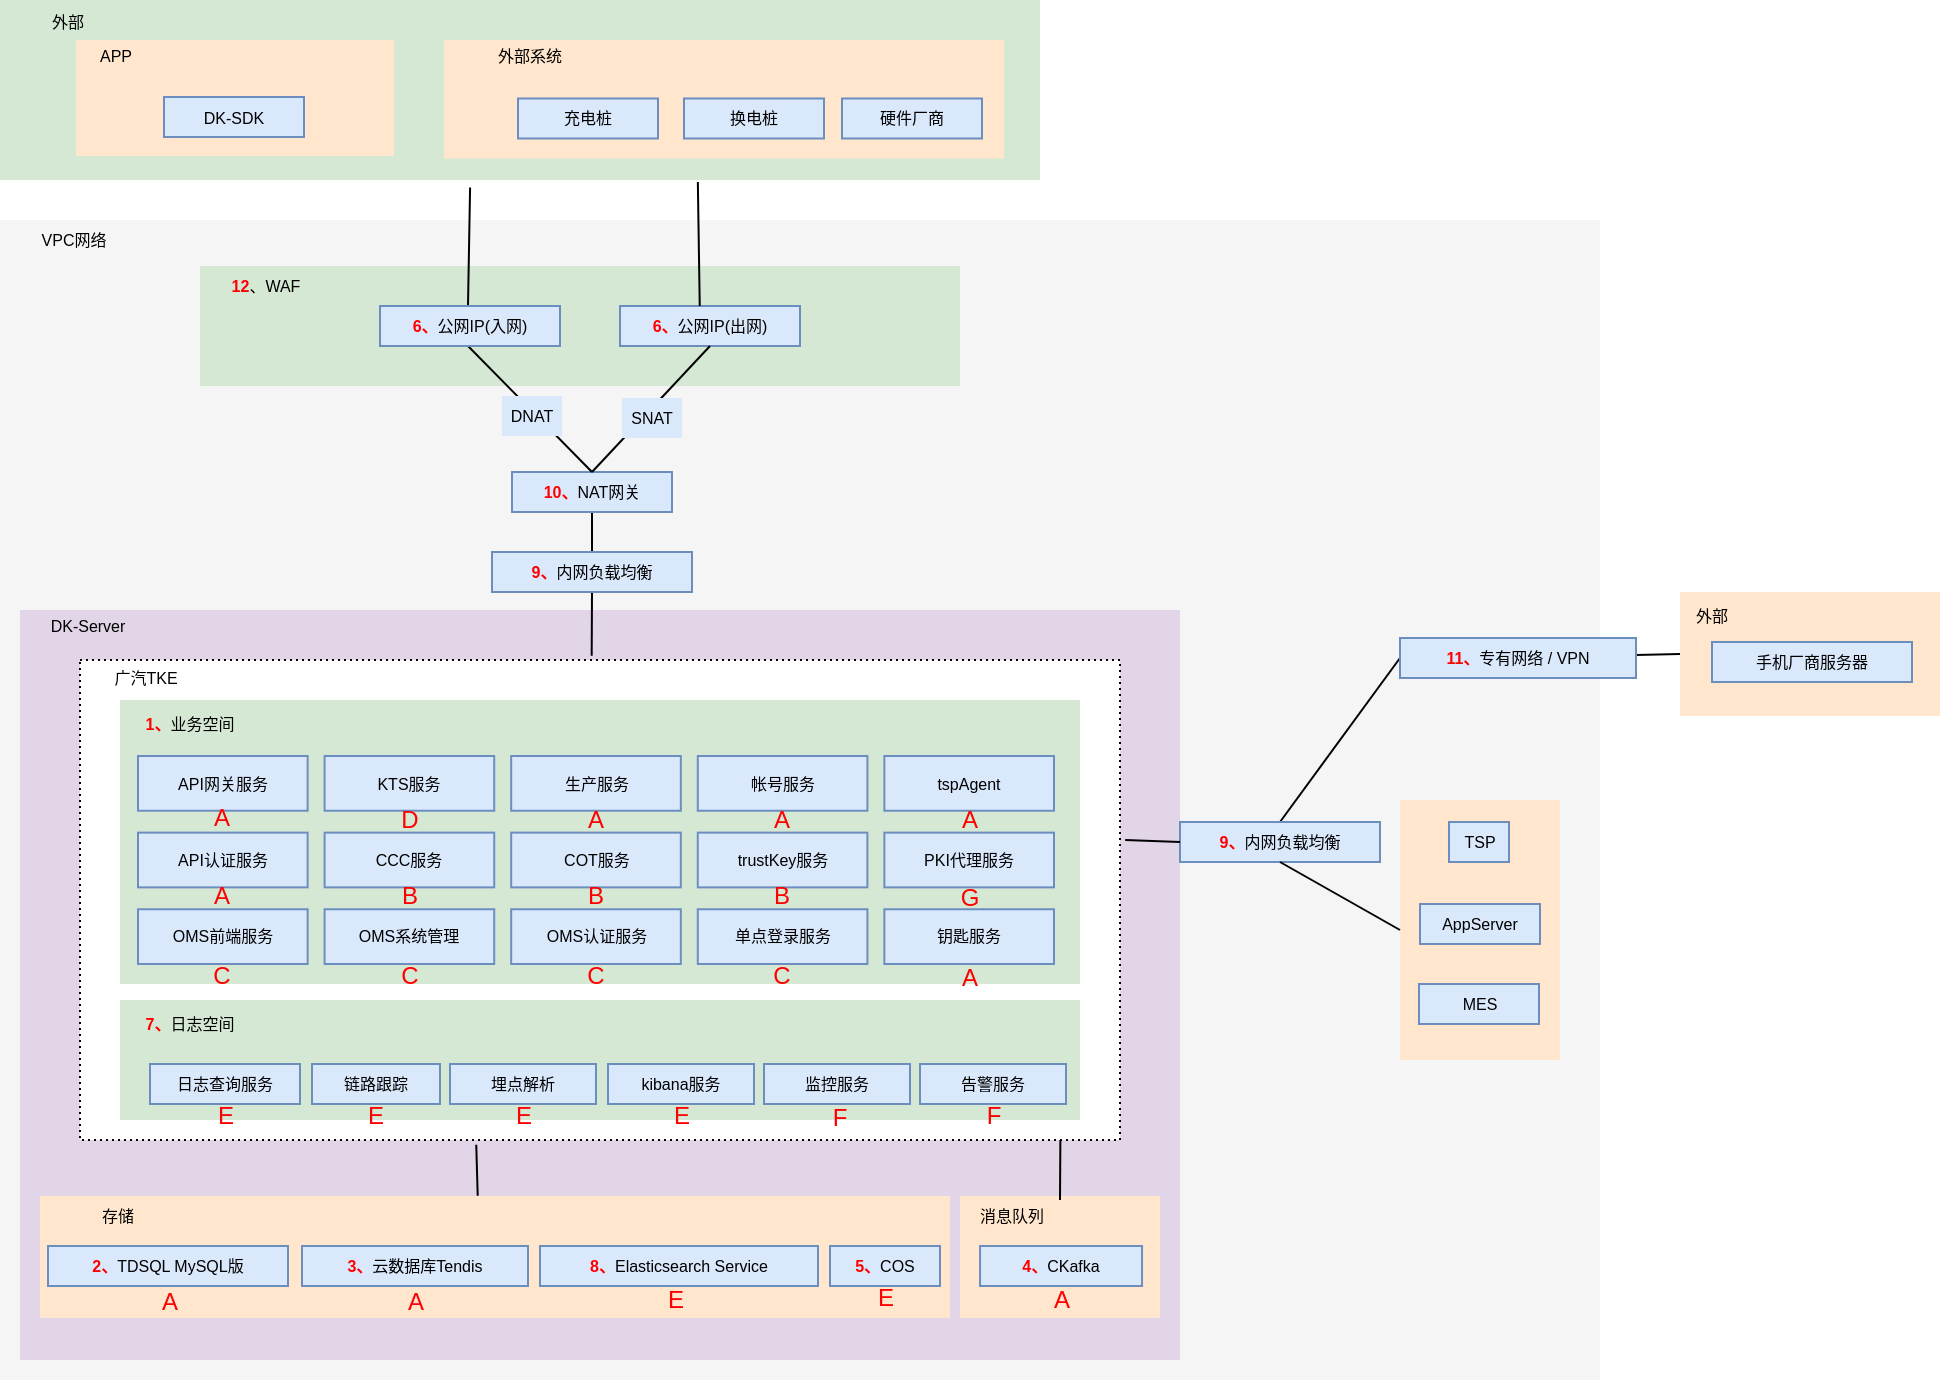 <mxfile version="20.2.7" type="github">
  <diagram id="y-8d7s2m_3A8iTxBCaHQ" name="第 1 页">
    <mxGraphModel dx="729" dy="374" grid="1" gridSize="10" guides="1" tooltips="1" connect="1" arrows="1" fold="1" page="1" pageScale="1" pageWidth="827" pageHeight="1169" math="0" shadow="0">
      <root>
        <mxCell id="0" />
        <mxCell id="1" parent="0" />
        <mxCell id="Il4r_xvN1UmDkrC7rbbu-39" value="" style="rounded=0;whiteSpace=wrap;html=1;fillColor=#ffe6cc;strokeColor=none;fontSize=8;" parent="1" vertex="1">
          <mxGeometry x="1020" y="406" width="130" height="62" as="geometry" />
        </mxCell>
        <mxCell id="Il4r_xvN1UmDkrC7rbbu-105" value="" style="rounded=0;whiteSpace=wrap;html=1;fillColor=#d5e8d4;strokeColor=none;fontSize=8;" parent="1" vertex="1">
          <mxGeometry x="180" y="110" width="520" height="90" as="geometry" />
        </mxCell>
        <mxCell id="Il4r_xvN1UmDkrC7rbbu-77" value="" style="rounded=0;whiteSpace=wrap;html=1;fillColor=#f5f5f5;strokeColor=none;fontSize=8;fontColor=#333333;" parent="1" vertex="1">
          <mxGeometry x="180" y="220" width="800" height="580" as="geometry" />
        </mxCell>
        <mxCell id="RyvJBHffLk_NA9ZkUR7R-8" value="" style="rounded=0;whiteSpace=wrap;html=1;dashed=1;dashPattern=1 2;fontSize=8;fillColor=#e1d5e7;strokeColor=none;" parent="1" vertex="1">
          <mxGeometry x="190" y="415" width="580" height="375" as="geometry" />
        </mxCell>
        <mxCell id="Il4r_xvN1UmDkrC7rbbu-6" value="" style="rounded=0;whiteSpace=wrap;html=1;dashed=1;dashPattern=1 2;fontSize=8;" parent="1" vertex="1">
          <mxGeometry x="220" y="440" width="520" height="240" as="geometry" />
        </mxCell>
        <mxCell id="Il4r_xvN1UmDkrC7rbbu-79" value="" style="rounded=0;whiteSpace=wrap;html=1;fillColor=#d5e8d4;strokeColor=none;fontSize=8;" parent="1" vertex="1">
          <mxGeometry x="280" y="243" width="380" height="60" as="geometry" />
        </mxCell>
        <mxCell id="Il4r_xvN1UmDkrC7rbbu-57" value="" style="rounded=0;whiteSpace=wrap;html=1;fillColor=#ffe6cc;strokeColor=none;fontSize=8;" parent="1" vertex="1">
          <mxGeometry x="200" y="708" width="455" height="61" as="geometry" />
        </mxCell>
        <mxCell id="Il4r_xvN1UmDkrC7rbbu-15" value="" style="endArrow=none;html=1;rounded=0;entryX=0.5;entryY=0;entryDx=0;entryDy=0;exitX=0.5;exitY=1;exitDx=0;exitDy=0;fontSize=8;" parent="1" source="Il4r_xvN1UmDkrC7rbbu-46" target="Il4r_xvN1UmDkrC7rbbu-36" edge="1">
          <mxGeometry width="50" height="50" relative="1" as="geometry">
            <mxPoint x="-20" y="540" as="sourcePoint" />
            <mxPoint x="80" y="538.93" as="targetPoint" />
          </mxGeometry>
        </mxCell>
        <mxCell id="Il4r_xvN1UmDkrC7rbbu-7" value="&lt;font style=&quot;font-size: 8px;&quot;&gt;广汽TKE&lt;/font&gt;" style="rounded=0;whiteSpace=wrap;html=1;fillColor=none;strokeColor=none;fontSize=8;" parent="1" vertex="1">
          <mxGeometry x="220" y="439" width="66" height="20" as="geometry" />
        </mxCell>
        <mxCell id="Il4r_xvN1UmDkrC7rbbu-25" value="" style="rounded=0;whiteSpace=wrap;html=1;fillColor=#d5e8d4;strokeColor=none;fontSize=8;" parent="1" vertex="1">
          <mxGeometry x="240" y="460" width="480" height="142" as="geometry" />
        </mxCell>
        <mxCell id="Il4r_xvN1UmDkrC7rbbu-27" value="&lt;b&gt;&lt;font color=&quot;#ff0000&quot;&gt;1、&lt;/font&gt;&lt;/b&gt;业务空间" style="rounded=0;whiteSpace=wrap;html=1;fillColor=none;strokeColor=none;fontSize=8;" parent="1" vertex="1">
          <mxGeometry x="240" y="462" width="70" height="20" as="geometry" />
        </mxCell>
        <mxCell id="Il4r_xvN1UmDkrC7rbbu-35" value="" style="endArrow=none;html=1;rounded=0;fontSize=8;entryX=0.492;entryY=-0.009;entryDx=0;entryDy=0;exitX=0.5;exitY=1;exitDx=0;exitDy=0;entryPerimeter=0;" parent="1" source="Il4r_xvN1UmDkrC7rbbu-36" target="Il4r_xvN1UmDkrC7rbbu-6" edge="1">
          <mxGeometry width="50" height="50" relative="1" as="geometry">
            <mxPoint x="110" y="537.83" as="sourcePoint" />
            <mxPoint x="204" y="538.05" as="targetPoint" />
          </mxGeometry>
        </mxCell>
        <mxCell id="Il4r_xvN1UmDkrC7rbbu-36" value="&lt;b&gt;&lt;font color=&quot;#ff0000&quot;&gt;9、&lt;/font&gt;&lt;/b&gt;内网负载均衡" style="rounded=0;whiteSpace=wrap;html=1;fillColor=#dae8fc;strokeColor=#6c8ebf;fontSize=8;" parent="1" vertex="1">
          <mxGeometry x="426" y="386" width="100" height="20" as="geometry" />
        </mxCell>
        <mxCell id="Il4r_xvN1UmDkrC7rbbu-40" value="外部" style="rounded=0;whiteSpace=wrap;html=1;strokeColor=none;fillColor=none;fontSize=8;" parent="1" vertex="1">
          <mxGeometry x="1007" y="408" width="58" height="20" as="geometry" />
        </mxCell>
        <mxCell id="Il4r_xvN1UmDkrC7rbbu-42" value="" style="endArrow=none;html=1;rounded=0;entryX=0;entryY=0.5;entryDx=0;entryDy=0;fontSize=8;exitX=0.5;exitY=0;exitDx=0;exitDy=0;" parent="1" source="Il4r_xvN1UmDkrC7rbbu-103" target="Il4r_xvN1UmDkrC7rbbu-41" edge="1">
          <mxGeometry width="50" height="50" relative="1" as="geometry">
            <mxPoint x="800.004" y="581.25" as="sourcePoint" />
            <mxPoint x="804.86" y="580" as="targetPoint" />
          </mxGeometry>
        </mxCell>
        <mxCell id="Il4r_xvN1UmDkrC7rbbu-43" value="" style="endArrow=none;html=1;rounded=0;fontSize=8;entryX=0;entryY=0.5;entryDx=0;entryDy=0;startArrow=none;" parent="1" source="Il4r_xvN1UmDkrC7rbbu-41" target="Il4r_xvN1UmDkrC7rbbu-39" edge="1">
          <mxGeometry width="50" height="50" relative="1" as="geometry">
            <mxPoint x="930" y="440" as="sourcePoint" />
            <mxPoint x="1047" y="551.5" as="targetPoint" />
          </mxGeometry>
        </mxCell>
        <mxCell id="Il4r_xvN1UmDkrC7rbbu-46" value="&lt;b&gt;&lt;font color=&quot;#ff0000&quot;&gt;10、&lt;/font&gt;&lt;/b&gt;NAT网关" style="rounded=0;whiteSpace=wrap;html=1;fillColor=#dae8fc;strokeColor=#6c8ebf;fontSize=8;" parent="1" vertex="1">
          <mxGeometry x="436" y="346" width="80" height="20" as="geometry" />
        </mxCell>
        <mxCell id="Il4r_xvN1UmDkrC7rbbu-48" value="" style="endArrow=none;html=1;rounded=0;entryX=0.5;entryY=0;entryDx=0;entryDy=0;exitX=0.5;exitY=1;exitDx=0;exitDy=0;fontSize=8;" parent="1" target="Il4r_xvN1UmDkrC7rbbu-46" edge="1">
          <mxGeometry width="50" height="50" relative="1" as="geometry">
            <mxPoint x="414" y="283" as="sourcePoint" />
            <mxPoint x="-30" y="564.71" as="targetPoint" />
          </mxGeometry>
        </mxCell>
        <mxCell id="Il4r_xvN1UmDkrC7rbbu-99" value="DNAT" style="edgeLabel;align=center;verticalAlign=middle;resizable=0;points=[];fontSize=20;fontFamily=Architects Daughter;labelBackgroundColor=default;html=1;fontColor=none;noLabel=1;" parent="Il4r_xvN1UmDkrC7rbbu-48" vertex="1" connectable="0">
          <mxGeometry x="0.138" y="1" relative="1" as="geometry">
            <mxPoint as="offset" />
          </mxGeometry>
        </mxCell>
        <mxCell id="Il4r_xvN1UmDkrC7rbbu-49" value="&lt;b&gt;&lt;font color=&quot;#ff0000&quot;&gt;6、&lt;/font&gt;&lt;/b&gt;公网IP(出网)" style="rounded=0;whiteSpace=wrap;html=1;fillColor=#dae8fc;strokeColor=#6c8ebf;fontSize=8;" parent="1" vertex="1">
          <mxGeometry x="490" y="263" width="90" height="20" as="geometry" />
        </mxCell>
        <mxCell id="Il4r_xvN1UmDkrC7rbbu-50" value="" style="endArrow=none;html=1;rounded=0;exitX=0.5;exitY=1;exitDx=0;exitDy=0;entryX=0.5;entryY=0;entryDx=0;entryDy=0;fontSize=8;" parent="1" source="Il4r_xvN1UmDkrC7rbbu-49" target="Il4r_xvN1UmDkrC7rbbu-46" edge="1">
          <mxGeometry width="50" height="50" relative="1" as="geometry">
            <mxPoint x="-100" y="595" as="sourcePoint" />
            <mxPoint x="115" y="450" as="targetPoint" />
          </mxGeometry>
        </mxCell>
        <mxCell id="Il4r_xvN1UmDkrC7rbbu-53" value="" style="endArrow=none;html=1;rounded=0;entryX=0.443;entryY=0;entryDx=0;entryDy=0;entryPerimeter=0;fontSize=8;exitX=0.671;exitY=1.011;exitDx=0;exitDy=0;exitPerimeter=0;" parent="1" source="Il4r_xvN1UmDkrC7rbbu-105" target="Il4r_xvN1UmDkrC7rbbu-49" edge="1">
          <mxGeometry width="50" height="50" relative="1" as="geometry">
            <mxPoint x="527" y="200" as="sourcePoint" />
            <mxPoint x="183" y="351" as="targetPoint" />
          </mxGeometry>
        </mxCell>
        <mxCell id="Il4r_xvN1UmDkrC7rbbu-54" value="" style="endArrow=none;html=1;rounded=0;entryX=0.5;entryY=0;entryDx=0;entryDy=0;fontSize=8;exitX=0.452;exitY=1.042;exitDx=0;exitDy=0;exitPerimeter=0;" parent="1" source="Il4r_xvN1UmDkrC7rbbu-105" edge="1">
          <mxGeometry width="50" height="50" relative="1" as="geometry">
            <mxPoint x="410" y="200" as="sourcePoint" />
            <mxPoint x="414" y="263" as="targetPoint" />
          </mxGeometry>
        </mxCell>
        <mxCell id="Il4r_xvN1UmDkrC7rbbu-56" value="" style="endArrow=none;html=1;rounded=0;fontSize=8;exitX=0.381;exitY=1.01;exitDx=0;exitDy=0;exitPerimeter=0;entryX=0.481;entryY=-0.002;entryDx=0;entryDy=0;entryPerimeter=0;" parent="1" source="Il4r_xvN1UmDkrC7rbbu-6" target="Il4r_xvN1UmDkrC7rbbu-57" edge="1">
          <mxGeometry width="50" height="50" relative="1" as="geometry">
            <mxPoint x="470" y="680" as="sourcePoint" />
            <mxPoint x="420" y="710" as="targetPoint" />
          </mxGeometry>
        </mxCell>
        <mxCell id="Il4r_xvN1UmDkrC7rbbu-58" value="存储" style="rounded=0;whiteSpace=wrap;html=1;strokeColor=none;fillColor=none;fontSize=8;" parent="1" vertex="1">
          <mxGeometry x="206" y="708" width="66" height="20" as="geometry" />
        </mxCell>
        <mxCell id="Il4r_xvN1UmDkrC7rbbu-61" value="&lt;b&gt;&lt;font color=&quot;#ff0000&quot;&gt;8、&lt;/font&gt;&lt;/b&gt;Elasticsearch Service" style="rounded=0;whiteSpace=wrap;html=1;fillColor=#dae8fc;strokeColor=#6c8ebf;fontSize=8;" parent="1" vertex="1">
          <mxGeometry x="450" y="733" width="139" height="20" as="geometry" />
        </mxCell>
        <mxCell id="Il4r_xvN1UmDkrC7rbbu-63" value="&lt;b&gt;&lt;font color=&quot;#ff0000&quot;&gt;2、&lt;/font&gt;&lt;/b&gt;TDSQL MySQL版" style="rounded=0;whiteSpace=wrap;html=1;fillColor=#dae8fc;strokeColor=#6c8ebf;fontSize=8;" parent="1" vertex="1">
          <mxGeometry x="204" y="733" width="120" height="20" as="geometry" />
        </mxCell>
        <mxCell id="Il4r_xvN1UmDkrC7rbbu-64" value="&lt;b&gt;&lt;font color=&quot;#ff0000&quot;&gt;3、&lt;/font&gt;&lt;/b&gt;云数据库Tendis" style="rounded=0;whiteSpace=wrap;html=1;fillColor=#dae8fc;strokeColor=#6c8ebf;fontSize=8;" parent="1" vertex="1">
          <mxGeometry x="331" y="733" width="113" height="20" as="geometry" />
        </mxCell>
        <mxCell id="Il4r_xvN1UmDkrC7rbbu-76" value="" style="group" parent="1" vertex="1" connectable="0">
          <mxGeometry x="249" y="488" width="487" height="177" as="geometry" />
        </mxCell>
        <mxCell id="Il4r_xvN1UmDkrC7rbbu-26" value="API网关服务" style="rounded=0;whiteSpace=wrap;html=1;fillColor=#dae8fc;strokeColor=#6c8ebf;fontSize=8;verticalAlign=middle;flipH=1;" parent="Il4r_xvN1UmDkrC7rbbu-76" vertex="1">
          <mxGeometry width="84.815" height="27.368" as="geometry" />
        </mxCell>
        <mxCell id="Il4r_xvN1UmDkrC7rbbu-29" value="API认证服务" style="rounded=0;whiteSpace=wrap;html=1;fillColor=#dae8fc;strokeColor=#6c8ebf;fontSize=8;verticalAlign=middle;flipH=1;" parent="Il4r_xvN1UmDkrC7rbbu-76" vertex="1">
          <mxGeometry y="38.316" width="84.815" height="27.368" as="geometry" />
        </mxCell>
        <mxCell id="Il4r_xvN1UmDkrC7rbbu-66" value="KTS服务" style="rounded=0;whiteSpace=wrap;html=1;fillColor=#dae8fc;strokeColor=#6c8ebf;fontSize=8;verticalAlign=middle;" parent="Il4r_xvN1UmDkrC7rbbu-76" vertex="1">
          <mxGeometry x="93.296" width="84.815" height="27.368" as="geometry" />
        </mxCell>
        <mxCell id="Il4r_xvN1UmDkrC7rbbu-67" value="生产服务" style="rounded=0;whiteSpace=wrap;html=1;fillColor=#dae8fc;strokeColor=#6c8ebf;fontSize=8;verticalAlign=middle;" parent="Il4r_xvN1UmDkrC7rbbu-76" vertex="1">
          <mxGeometry x="186.593" width="84.815" height="27.368" as="geometry" />
        </mxCell>
        <mxCell id="Il4r_xvN1UmDkrC7rbbu-68" value="帐号服务" style="rounded=0;whiteSpace=wrap;html=1;fillColor=#dae8fc;strokeColor=#6c8ebf;fontSize=8;verticalAlign=middle;" parent="Il4r_xvN1UmDkrC7rbbu-76" vertex="1">
          <mxGeometry x="279.889" width="84.815" height="27.368" as="geometry" />
        </mxCell>
        <mxCell id="Il4r_xvN1UmDkrC7rbbu-69" value="tspAgent" style="rounded=0;whiteSpace=wrap;html=1;fillColor=#dae8fc;strokeColor=#6c8ebf;fontSize=8;verticalAlign=middle;" parent="Il4r_xvN1UmDkrC7rbbu-76" vertex="1">
          <mxGeometry x="373.185" width="84.815" height="27.368" as="geometry" />
        </mxCell>
        <mxCell id="Il4r_xvN1UmDkrC7rbbu-70" value="OMS认证服务" style="rounded=0;whiteSpace=wrap;html=1;fillColor=#dae8fc;strokeColor=#6c8ebf;fontSize=8;verticalAlign=middle;" parent="Il4r_xvN1UmDkrC7rbbu-76" vertex="1">
          <mxGeometry x="186.593" y="76.632" width="84.815" height="27.368" as="geometry" />
        </mxCell>
        <mxCell id="Il4r_xvN1UmDkrC7rbbu-30" value="CCC服务" style="rounded=0;whiteSpace=wrap;html=1;fillColor=#dae8fc;strokeColor=#6c8ebf;fontSize=8;verticalAlign=middle;flipH=1;" parent="Il4r_xvN1UmDkrC7rbbu-76" vertex="1">
          <mxGeometry x="93.296" y="38.316" width="84.815" height="27.368" as="geometry" />
        </mxCell>
        <mxCell id="Il4r_xvN1UmDkrC7rbbu-28" value="COT服务" style="rounded=0;whiteSpace=wrap;html=1;fillColor=#dae8fc;strokeColor=#6c8ebf;fontSize=8;verticalAlign=middle;flipH=1;" parent="Il4r_xvN1UmDkrC7rbbu-76" vertex="1">
          <mxGeometry x="186.593" y="38.316" width="84.815" height="27.368" as="geometry" />
        </mxCell>
        <mxCell id="Il4r_xvN1UmDkrC7rbbu-65" value="钥匙服务" style="rounded=0;whiteSpace=wrap;html=1;fillColor=#dae8fc;strokeColor=#6c8ebf;fontSize=8;verticalAlign=middle;flipH=1;" parent="Il4r_xvN1UmDkrC7rbbu-76" vertex="1">
          <mxGeometry x="373.185" y="76.632" width="84.815" height="27.368" as="geometry" />
        </mxCell>
        <mxCell id="Il4r_xvN1UmDkrC7rbbu-71" value="OMS前端服务" style="rounded=0;whiteSpace=wrap;html=1;fillColor=#dae8fc;strokeColor=#6c8ebf;fontSize=8;verticalAlign=middle;" parent="Il4r_xvN1UmDkrC7rbbu-76" vertex="1">
          <mxGeometry y="76.632" width="84.815" height="27.368" as="geometry" />
        </mxCell>
        <mxCell id="Il4r_xvN1UmDkrC7rbbu-72" value="单点登录服务" style="rounded=0;whiteSpace=wrap;html=1;fillColor=#dae8fc;strokeColor=#6c8ebf;fontSize=8;verticalAlign=middle;" parent="Il4r_xvN1UmDkrC7rbbu-76" vertex="1">
          <mxGeometry x="279.889" y="76.632" width="84.815" height="27.368" as="geometry" />
        </mxCell>
        <mxCell id="Il4r_xvN1UmDkrC7rbbu-73" value="OMS系统管理" style="rounded=0;whiteSpace=wrap;html=1;fillColor=#dae8fc;strokeColor=#6c8ebf;fontSize=8;verticalAlign=middle;" parent="Il4r_xvN1UmDkrC7rbbu-76" vertex="1">
          <mxGeometry x="93.296" y="76.632" width="84.815" height="27.368" as="geometry" />
        </mxCell>
        <mxCell id="Il4r_xvN1UmDkrC7rbbu-74" value="PKI代理服务" style="rounded=0;whiteSpace=wrap;html=1;fillColor=#dae8fc;strokeColor=#6c8ebf;fontSize=8;verticalAlign=middle;" parent="Il4r_xvN1UmDkrC7rbbu-76" vertex="1">
          <mxGeometry x="373.185" y="38.316" width="84.815" height="27.368" as="geometry" />
        </mxCell>
        <mxCell id="Il4r_xvN1UmDkrC7rbbu-75" value="trustKey服务" style="rounded=0;whiteSpace=wrap;html=1;fillColor=#dae8fc;strokeColor=#6c8ebf;fontSize=8;verticalAlign=middle;flipH=1;" parent="Il4r_xvN1UmDkrC7rbbu-76" vertex="1">
          <mxGeometry x="279.889" y="38.316" width="84.815" height="27.368" as="geometry" />
        </mxCell>
        <mxCell id="QIMJZKI3PcaRtoZogqF6-4" value="C" style="rounded=0;whiteSpace=wrap;html=1;fontColor=#FF0000;fillColor=none;strokeColor=none;" vertex="1" parent="Il4r_xvN1UmDkrC7rbbu-76">
          <mxGeometry x="34.41" y="103" width="16" height="14" as="geometry" />
        </mxCell>
        <mxCell id="QIMJZKI3PcaRtoZogqF6-3" value="C" style="rounded=0;whiteSpace=wrap;html=1;fontColor=#FF0000;fillColor=none;strokeColor=none;" vertex="1" parent="Il4r_xvN1UmDkrC7rbbu-76">
          <mxGeometry x="127.7" y="103" width="16" height="14" as="geometry" />
        </mxCell>
        <mxCell id="QIMJZKI3PcaRtoZogqF6-5" value="C" style="rounded=0;whiteSpace=wrap;html=1;fontColor=#FF0000;fillColor=none;strokeColor=none;" vertex="1" parent="Il4r_xvN1UmDkrC7rbbu-76">
          <mxGeometry x="221" y="103" width="16" height="14" as="geometry" />
        </mxCell>
        <mxCell id="QIMJZKI3PcaRtoZogqF6-6" value="C" style="rounded=0;whiteSpace=wrap;html=1;fontColor=#FF0000;fillColor=none;strokeColor=none;" vertex="1" parent="Il4r_xvN1UmDkrC7rbbu-76">
          <mxGeometry x="314.3" y="103" width="16" height="14" as="geometry" />
        </mxCell>
        <mxCell id="QIMJZKI3PcaRtoZogqF6-7" value="D" style="rounded=0;whiteSpace=wrap;html=1;fontColor=#FF0000;fillColor=none;strokeColor=none;" vertex="1" parent="Il4r_xvN1UmDkrC7rbbu-76">
          <mxGeometry x="127.7" y="25.32" width="16" height="14" as="geometry" />
        </mxCell>
        <mxCell id="QIMJZKI3PcaRtoZogqF6-37" value="A" style="rounded=0;whiteSpace=wrap;html=1;fontColor=#FF0000;fillColor=none;strokeColor=none;" vertex="1" parent="Il4r_xvN1UmDkrC7rbbu-76">
          <mxGeometry x="34.41" y="24.32" width="16" height="14" as="geometry" />
        </mxCell>
        <mxCell id="QIMJZKI3PcaRtoZogqF6-38" value="A" style="rounded=0;whiteSpace=wrap;html=1;fontColor=#FF0000;fillColor=none;strokeColor=none;" vertex="1" parent="Il4r_xvN1UmDkrC7rbbu-76">
          <mxGeometry x="34.41" y="63.0" width="16" height="14" as="geometry" />
        </mxCell>
        <mxCell id="QIMJZKI3PcaRtoZogqF6-39" value="B" style="rounded=0;whiteSpace=wrap;html=1;fontColor=#FF0000;fillColor=none;strokeColor=none;" vertex="1" parent="Il4r_xvN1UmDkrC7rbbu-76">
          <mxGeometry x="127.7" y="63.0" width="16" height="14" as="geometry" />
        </mxCell>
        <mxCell id="QIMJZKI3PcaRtoZogqF6-40" value="B" style="rounded=0;whiteSpace=wrap;html=1;fontColor=#FF0000;fillColor=none;strokeColor=none;" vertex="1" parent="Il4r_xvN1UmDkrC7rbbu-76">
          <mxGeometry x="221.0" y="63.32" width="16" height="14" as="geometry" />
        </mxCell>
        <mxCell id="QIMJZKI3PcaRtoZogqF6-41" value="B" style="rounded=0;whiteSpace=wrap;html=1;fontColor=#FF0000;fillColor=none;strokeColor=none;" vertex="1" parent="Il4r_xvN1UmDkrC7rbbu-76">
          <mxGeometry x="314.3" y="63.32" width="16" height="14" as="geometry" />
        </mxCell>
        <mxCell id="QIMJZKI3PcaRtoZogqF6-42" value="A" style="rounded=0;whiteSpace=wrap;html=1;fontColor=#FF0000;fillColor=none;strokeColor=none;" vertex="1" parent="Il4r_xvN1UmDkrC7rbbu-76">
          <mxGeometry x="407.59" y="25.0" width="16" height="14" as="geometry" />
        </mxCell>
        <mxCell id="QIMJZKI3PcaRtoZogqF6-43" value="G" style="rounded=0;whiteSpace=wrap;html=1;fontColor=#FF0000;fillColor=none;strokeColor=none;" vertex="1" parent="Il4r_xvN1UmDkrC7rbbu-76">
          <mxGeometry x="407.59" y="64.32" width="16" height="14" as="geometry" />
        </mxCell>
        <mxCell id="QIMJZKI3PcaRtoZogqF6-44" value="A" style="rounded=0;whiteSpace=wrap;html=1;fontColor=#FF0000;fillColor=none;strokeColor=none;" vertex="1" parent="Il4r_xvN1UmDkrC7rbbu-76">
          <mxGeometry x="407.59" y="104" width="16" height="14" as="geometry" />
        </mxCell>
        <mxCell id="QIMJZKI3PcaRtoZogqF6-47" value="A" style="rounded=0;whiteSpace=wrap;html=1;fontColor=#FF0000;fillColor=none;strokeColor=none;" vertex="1" parent="Il4r_xvN1UmDkrC7rbbu-76">
          <mxGeometry x="314.3" y="25" width="16" height="14" as="geometry" />
        </mxCell>
        <mxCell id="QIMJZKI3PcaRtoZogqF6-15" value="A" style="rounded=0;whiteSpace=wrap;html=1;fontColor=#FF0000;fillColor=none;strokeColor=none;" vertex="1" parent="Il4r_xvN1UmDkrC7rbbu-76">
          <mxGeometry x="221.0" y="25.32" width="16" height="14" as="geometry" />
        </mxCell>
        <mxCell id="Il4r_xvN1UmDkrC7rbbu-78" value="&lt;font style=&quot;font-size: 8px;&quot;&gt;VPC网络&lt;/font&gt;" style="rounded=0;whiteSpace=wrap;html=1;fillColor=none;strokeColor=none;fontSize=8;" parent="1" vertex="1">
          <mxGeometry x="184" y="220" width="66" height="20" as="geometry" />
        </mxCell>
        <mxCell id="Il4r_xvN1UmDkrC7rbbu-80" value="&lt;font style=&quot;font-size: 8px;&quot;&gt;&lt;b&gt;&lt;font color=&quot;#ff0000&quot;&gt;12&lt;/font&gt;&lt;/b&gt;、WAF&lt;/font&gt;" style="rounded=0;whiteSpace=wrap;html=1;fillColor=none;strokeColor=none;fontSize=8;" parent="1" vertex="1">
          <mxGeometry x="280" y="243" width="66" height="20" as="geometry" />
        </mxCell>
        <mxCell id="Il4r_xvN1UmDkrC7rbbu-89" value="" style="group" parent="1" vertex="1" connectable="0">
          <mxGeometry x="240" y="610" width="480" height="60" as="geometry" />
        </mxCell>
        <mxCell id="Il4r_xvN1UmDkrC7rbbu-18" value="" style="rounded=0;whiteSpace=wrap;html=1;fillColor=#d5e8d4;strokeColor=none;fontSize=8;" parent="Il4r_xvN1UmDkrC7rbbu-89" vertex="1">
          <mxGeometry width="480" height="60" as="geometry" />
        </mxCell>
        <mxCell id="Il4r_xvN1UmDkrC7rbbu-19" value="日志查询服务" style="rounded=0;whiteSpace=wrap;html=1;fillColor=#dae8fc;strokeColor=#6c8ebf;fontSize=8;flipH=0;flipV=1;" parent="Il4r_xvN1UmDkrC7rbbu-89" vertex="1">
          <mxGeometry x="15" y="32" width="75" height="20" as="geometry" />
        </mxCell>
        <mxCell id="Il4r_xvN1UmDkrC7rbbu-23" value="&lt;b&gt;&lt;font color=&quot;#ff0000&quot;&gt;7、&lt;/font&gt;&lt;/b&gt;日志空间" style="rounded=0;whiteSpace=wrap;html=1;strokeColor=none;fillColor=none;fontSize=8;" parent="Il4r_xvN1UmDkrC7rbbu-89" vertex="1">
          <mxGeometry y="2" width="70" height="20" as="geometry" />
        </mxCell>
        <mxCell id="Il4r_xvN1UmDkrC7rbbu-24" value="链路跟踪" style="rounded=0;whiteSpace=wrap;html=1;fillColor=#dae8fc;strokeColor=#6c8ebf;fontSize=8;flipH=0;flipV=1;" parent="Il4r_xvN1UmDkrC7rbbu-89" vertex="1">
          <mxGeometry x="96" y="32" width="64" height="20" as="geometry" />
        </mxCell>
        <mxCell id="Il4r_xvN1UmDkrC7rbbu-83" value="告警服务" style="rounded=0;whiteSpace=wrap;html=1;fillColor=#dae8fc;strokeColor=#6c8ebf;fontSize=8;flipH=0;flipV=1;" parent="Il4r_xvN1UmDkrC7rbbu-89" vertex="1">
          <mxGeometry x="400" y="32" width="73" height="20" as="geometry" />
        </mxCell>
        <mxCell id="Il4r_xvN1UmDkrC7rbbu-86" value="kibana服务" style="rounded=0;whiteSpace=wrap;html=1;fillColor=#dae8fc;strokeColor=#6c8ebf;fontSize=8;flipH=0;flipV=1;" parent="Il4r_xvN1UmDkrC7rbbu-89" vertex="1">
          <mxGeometry x="244" y="32" width="73" height="20" as="geometry" />
        </mxCell>
        <mxCell id="Il4r_xvN1UmDkrC7rbbu-87" value="埋点解析" style="rounded=0;whiteSpace=wrap;html=1;fillColor=#dae8fc;strokeColor=#6c8ebf;fontSize=8;flipH=0;flipV=1;" parent="Il4r_xvN1UmDkrC7rbbu-89" vertex="1">
          <mxGeometry x="165" y="32" width="73" height="20" as="geometry" />
        </mxCell>
        <mxCell id="Il4r_xvN1UmDkrC7rbbu-88" value="监控服务" style="rounded=0;whiteSpace=wrap;html=1;fillColor=#dae8fc;strokeColor=#6c8ebf;fontSize=8;flipH=0;flipV=1;" parent="Il4r_xvN1UmDkrC7rbbu-89" vertex="1">
          <mxGeometry x="322" y="32" width="73" height="20" as="geometry" />
        </mxCell>
        <mxCell id="QIMJZKI3PcaRtoZogqF6-8" value="E" style="rounded=0;whiteSpace=wrap;html=1;fontColor=#FF0000;fillColor=none;strokeColor=none;" vertex="1" parent="Il4r_xvN1UmDkrC7rbbu-89">
          <mxGeometry x="44.5" y="51" width="16" height="14" as="geometry" />
        </mxCell>
        <mxCell id="QIMJZKI3PcaRtoZogqF6-9" value="E" style="rounded=0;whiteSpace=wrap;html=1;fontColor=#FF0000;fillColor=none;strokeColor=none;" vertex="1" parent="Il4r_xvN1UmDkrC7rbbu-89">
          <mxGeometry x="120.0" y="51" width="16" height="14" as="geometry" />
        </mxCell>
        <mxCell id="QIMJZKI3PcaRtoZogqF6-10" value="E" style="rounded=0;whiteSpace=wrap;html=1;fontColor=#FF0000;fillColor=none;strokeColor=none;" vertex="1" parent="Il4r_xvN1UmDkrC7rbbu-89">
          <mxGeometry x="193.5" y="51" width="16" height="14" as="geometry" />
        </mxCell>
        <mxCell id="QIMJZKI3PcaRtoZogqF6-13" value="F" style="rounded=0;whiteSpace=wrap;html=1;fontColor=#FF0000;fillColor=none;strokeColor=none;" vertex="1" parent="Il4r_xvN1UmDkrC7rbbu-89">
          <mxGeometry x="428.5" y="51" width="16" height="14" as="geometry" />
        </mxCell>
        <mxCell id="Il4r_xvN1UmDkrC7rbbu-93" value="&lt;b&gt;&lt;font color=&quot;#ff0000&quot;&gt;5、&lt;/font&gt;&lt;/b&gt;COS" style="rounded=0;whiteSpace=wrap;html=1;fillColor=#dae8fc;strokeColor=#6c8ebf;fontSize=8;" parent="1" vertex="1">
          <mxGeometry x="595" y="733" width="55" height="20" as="geometry" />
        </mxCell>
        <mxCell id="Il4r_xvN1UmDkrC7rbbu-94" value="" style="rounded=0;whiteSpace=wrap;html=1;fillColor=#ffe6cc;strokeColor=none;fontSize=8;" parent="1" vertex="1">
          <mxGeometry x="660" y="708" width="100" height="61" as="geometry" />
        </mxCell>
        <mxCell id="Il4r_xvN1UmDkrC7rbbu-95" value="&lt;b&gt;&lt;font color=&quot;#ff0000&quot;&gt;4、&lt;/font&gt;&lt;/b&gt;CKafka" style="rounded=0;whiteSpace=wrap;html=1;fillColor=#dae8fc;strokeColor=#6c8ebf;fontSize=8;" parent="1" vertex="1">
          <mxGeometry x="670.02" y="733" width="81" height="20" as="geometry" />
        </mxCell>
        <mxCell id="Il4r_xvN1UmDkrC7rbbu-96" value="消息队列" style="rounded=0;whiteSpace=wrap;html=1;strokeColor=none;fillColor=none;fontSize=8;" parent="1" vertex="1">
          <mxGeometry x="653" y="708" width="66" height="20" as="geometry" />
        </mxCell>
        <mxCell id="Il4r_xvN1UmDkrC7rbbu-97" value="" style="endArrow=none;html=1;rounded=0;fontSize=8;exitX=0.394;exitY=1;exitDx=0;exitDy=0;exitPerimeter=0;" parent="1" edge="1">
          <mxGeometry width="50" height="50" relative="1" as="geometry">
            <mxPoint x="710.184" y="680" as="sourcePoint" />
            <mxPoint x="710.0" y="710" as="targetPoint" />
          </mxGeometry>
        </mxCell>
        <mxCell id="Il4r_xvN1UmDkrC7rbbu-98" value="&lt;b&gt;&lt;font color=&quot;#ff0000&quot;&gt;6、&lt;/font&gt;&lt;/b&gt;公网IP(入网)" style="rounded=0;whiteSpace=wrap;html=1;fillColor=#dae8fc;strokeColor=#6c8ebf;fontSize=8;" parent="1" vertex="1">
          <mxGeometry x="370" y="263" width="90" height="20" as="geometry" />
        </mxCell>
        <mxCell id="Il4r_xvN1UmDkrC7rbbu-100" value="DNAT" style="rounded=0;whiteSpace=wrap;html=1;fillColor=#dae8fc;strokeColor=none;fontSize=8;" parent="1" vertex="1">
          <mxGeometry x="431" y="308" width="30" height="20" as="geometry" />
        </mxCell>
        <mxCell id="Il4r_xvN1UmDkrC7rbbu-101" value="SNAT" style="rounded=0;whiteSpace=wrap;html=1;fillColor=#dae8fc;strokeColor=none;fontSize=8;" parent="1" vertex="1">
          <mxGeometry x="491" y="309" width="30" height="20" as="geometry" />
        </mxCell>
        <mxCell id="Il4r_xvN1UmDkrC7rbbu-103" value="&lt;b&gt;&lt;font color=&quot;#ff0000&quot;&gt;9、&lt;/font&gt;&lt;/b&gt;内网负载均衡" style="rounded=0;whiteSpace=wrap;html=1;fillColor=#dae8fc;strokeColor=#6c8ebf;fontSize=8;" parent="1" vertex="1">
          <mxGeometry x="770" y="521" width="100" height="20" as="geometry" />
        </mxCell>
        <mxCell id="Il4r_xvN1UmDkrC7rbbu-104" value="" style="endArrow=none;html=1;rounded=0;fontSize=8;entryX=1.005;entryY=0.375;entryDx=0;entryDy=0;exitX=0;exitY=0.5;exitDx=0;exitDy=0;entryPerimeter=0;" parent="1" source="Il4r_xvN1UmDkrC7rbbu-103" target="Il4r_xvN1UmDkrC7rbbu-6" edge="1">
          <mxGeometry width="50" height="50" relative="1" as="geometry">
            <mxPoint x="629.04" y="406" as="sourcePoint" />
            <mxPoint x="629.04" y="430" as="targetPoint" />
          </mxGeometry>
        </mxCell>
        <mxCell id="Il4r_xvN1UmDkrC7rbbu-106" value="外部" style="rounded=0;whiteSpace=wrap;html=1;fillColor=none;strokeColor=none;fontSize=8;" parent="1" vertex="1">
          <mxGeometry x="181" y="110.5" width="66" height="20" as="geometry" />
        </mxCell>
        <mxCell id="RyvJBHffLk_NA9ZkUR7R-2" value="" style="rounded=0;whiteSpace=wrap;html=1;fillColor=#ffe6cc;strokeColor=none;fontSize=8;" parent="1" vertex="1">
          <mxGeometry x="218" y="130" width="159" height="58" as="geometry" />
        </mxCell>
        <mxCell id="Il4r_xvN1UmDkrC7rbbu-107" value="DK-SDK" style="rounded=0;whiteSpace=wrap;html=1;fillColor=#dae8fc;strokeColor=#6c8ebf;fontSize=8;" parent="1" vertex="1">
          <mxGeometry x="262" y="158.5" width="70" height="20" as="geometry" />
        </mxCell>
        <mxCell id="RyvJBHffLk_NA9ZkUR7R-3" value="" style="rounded=0;whiteSpace=wrap;html=1;fillColor=#ffe6cc;strokeColor=none;fontSize=8;" parent="1" vertex="1">
          <mxGeometry x="402" y="130" width="280" height="59.25" as="geometry" />
        </mxCell>
        <mxCell id="RyvJBHffLk_NA9ZkUR7R-4" value="充电桩" style="rounded=0;whiteSpace=wrap;html=1;fillColor=#dae8fc;strokeColor=#6c8ebf;fontSize=8;" parent="1" vertex="1">
          <mxGeometry x="439" y="159.25" width="70" height="20" as="geometry" />
        </mxCell>
        <mxCell id="RyvJBHffLk_NA9ZkUR7R-5" value="换电桩" style="rounded=0;whiteSpace=wrap;html=1;fillColor=#dae8fc;strokeColor=#6c8ebf;fontSize=8;" parent="1" vertex="1">
          <mxGeometry x="522" y="159.25" width="70" height="20" as="geometry" />
        </mxCell>
        <mxCell id="RyvJBHffLk_NA9ZkUR7R-6" value="外部系统" style="rounded=0;whiteSpace=wrap;html=1;fillColor=none;strokeColor=none;fontSize=8;" parent="1" vertex="1">
          <mxGeometry x="412" y="127.5" width="66" height="20" as="geometry" />
        </mxCell>
        <mxCell id="RyvJBHffLk_NA9ZkUR7R-7" value="APP" style="rounded=0;whiteSpace=wrap;html=1;fillColor=none;strokeColor=none;fontSize=8;" parent="1" vertex="1">
          <mxGeometry x="205" y="128" width="66" height="20" as="geometry" />
        </mxCell>
        <mxCell id="RyvJBHffLk_NA9ZkUR7R-9" value="&lt;font style=&quot;font-size: 8px;&quot;&gt;DK-Server&lt;/font&gt;" style="rounded=0;whiteSpace=wrap;html=1;fillColor=none;strokeColor=none;fontSize=8;" parent="1" vertex="1">
          <mxGeometry x="191" y="413" width="66" height="20" as="geometry" />
        </mxCell>
        <mxCell id="ONFPwsBDpeyf4wRMXKmU-5" value="" style="rounded=0;whiteSpace=wrap;html=1;fillColor=#ffe6cc;strokeColor=none;fontSize=8;" parent="1" vertex="1">
          <mxGeometry x="880" y="510" width="80" height="130" as="geometry" />
        </mxCell>
        <mxCell id="ONFPwsBDpeyf4wRMXKmU-4" value="TSP" style="rounded=0;whiteSpace=wrap;html=1;fillColor=#dae8fc;strokeColor=#6c8ebf;fontSize=8;" parent="1" vertex="1">
          <mxGeometry x="904.5" y="521" width="30" height="20" as="geometry" />
        </mxCell>
        <mxCell id="ONFPwsBDpeyf4wRMXKmU-7" value="AppServer" style="rounded=0;whiteSpace=wrap;html=1;fillColor=#dae8fc;strokeColor=#6c8ebf;fontSize=8;" parent="1" vertex="1">
          <mxGeometry x="890" y="562" width="60" height="20" as="geometry" />
        </mxCell>
        <mxCell id="ONFPwsBDpeyf4wRMXKmU-8" value="" style="endArrow=none;html=1;rounded=0;entryX=0;entryY=0.5;entryDx=0;entryDy=0;fontSize=8;exitX=0.5;exitY=1;exitDx=0;exitDy=0;" parent="1" source="Il4r_xvN1UmDkrC7rbbu-103" target="ONFPwsBDpeyf4wRMXKmU-5" edge="1">
          <mxGeometry width="50" height="50" relative="1" as="geometry">
            <mxPoint x="850" y="530" as="sourcePoint" />
            <mxPoint x="878.5" y="610" as="targetPoint" />
          </mxGeometry>
        </mxCell>
        <mxCell id="ONFPwsBDpeyf4wRMXKmU-9" value="硬件厂商" style="rounded=0;whiteSpace=wrap;html=1;fillColor=#dae8fc;strokeColor=#6c8ebf;fontSize=8;" parent="1" vertex="1">
          <mxGeometry x="601" y="159.25" width="70" height="20" as="geometry" />
        </mxCell>
        <mxCell id="ONFPwsBDpeyf4wRMXKmU-14" value="MES" style="rounded=0;whiteSpace=wrap;html=1;fillColor=#dae8fc;strokeColor=#6c8ebf;fontSize=8;" parent="1" vertex="1">
          <mxGeometry x="889.5" y="602" width="60" height="20" as="geometry" />
        </mxCell>
        <mxCell id="Il4r_xvN1UmDkrC7rbbu-41" value="&lt;b&gt;&lt;font color=&quot;#ff0000&quot;&gt;11、&lt;/font&gt;&lt;/b&gt;专有网络 / VPN" style="rounded=0;whiteSpace=wrap;html=1;fillColor=#dae8fc;strokeColor=#6c8ebf;fontSize=8;" parent="1" vertex="1">
          <mxGeometry x="880" y="429" width="118" height="20" as="geometry" />
        </mxCell>
        <mxCell id="QIMJZKI3PcaRtoZogqF6-48" value="E" style="rounded=0;whiteSpace=wrap;html=1;fontColor=#FF0000;fillColor=none;strokeColor=none;" vertex="1" parent="1">
          <mxGeometry x="510" y="753" width="16" height="14" as="geometry" />
        </mxCell>
        <mxCell id="QIMJZKI3PcaRtoZogqF6-49" value="E" style="rounded=0;whiteSpace=wrap;html=1;fontColor=#FF0000;fillColor=none;strokeColor=none;" vertex="1" parent="1">
          <mxGeometry x="614.5" y="752" width="16" height="14" as="geometry" />
        </mxCell>
        <mxCell id="QIMJZKI3PcaRtoZogqF6-50" value="A" style="rounded=0;whiteSpace=wrap;html=1;fontColor=#FF0000;fillColor=none;strokeColor=none;" vertex="1" parent="1">
          <mxGeometry x="379.5" y="754" width="16" height="14" as="geometry" />
        </mxCell>
        <mxCell id="QIMJZKI3PcaRtoZogqF6-51" value="A" style="rounded=0;whiteSpace=wrap;html=1;fontColor=#FF0000;fillColor=none;strokeColor=none;" vertex="1" parent="1">
          <mxGeometry x="257" y="754" width="16" height="14" as="geometry" />
        </mxCell>
        <mxCell id="QIMJZKI3PcaRtoZogqF6-52" value="A" style="rounded=0;whiteSpace=wrap;html=1;fontColor=#FF0000;fillColor=none;strokeColor=none;" vertex="1" parent="1">
          <mxGeometry x="702.52" y="753" width="16" height="14" as="geometry" />
        </mxCell>
        <mxCell id="QIMJZKI3PcaRtoZogqF6-54" value="手机厂商服务器" style="rounded=0;whiteSpace=wrap;html=1;fillColor=#dae8fc;strokeColor=#6c8ebf;fontSize=8;" vertex="1" parent="1">
          <mxGeometry x="1036" y="431" width="100" height="20" as="geometry" />
        </mxCell>
        <mxCell id="QIMJZKI3PcaRtoZogqF6-11" value="F" style="rounded=0;whiteSpace=wrap;html=1;fontColor=#FF0000;fillColor=none;strokeColor=none;" vertex="1" parent="1">
          <mxGeometry x="591.5" y="662" width="16" height="14" as="geometry" />
        </mxCell>
        <mxCell id="QIMJZKI3PcaRtoZogqF6-12" value="E" style="rounded=0;whiteSpace=wrap;html=1;fontColor=#FF0000;fillColor=none;strokeColor=none;" vertex="1" parent="1">
          <mxGeometry x="512.5" y="661" width="16" height="14" as="geometry" />
        </mxCell>
      </root>
    </mxGraphModel>
  </diagram>
</mxfile>
